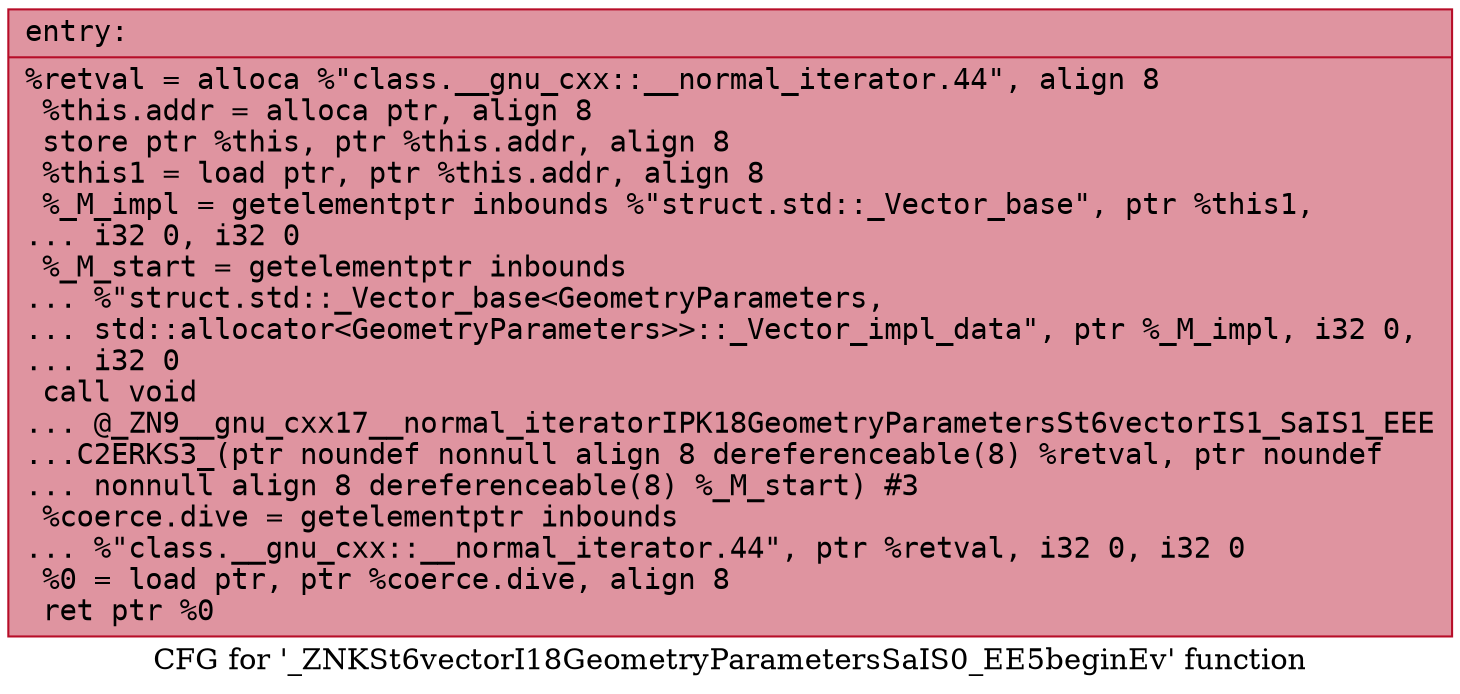 digraph "CFG for '_ZNKSt6vectorI18GeometryParametersSaIS0_EE5beginEv' function" {
	label="CFG for '_ZNKSt6vectorI18GeometryParametersSaIS0_EE5beginEv' function";

	Node0x562c4e6535e0 [shape=record,color="#b70d28ff", style=filled, fillcolor="#b70d2870" fontname="Courier",label="{entry:\l|  %retval = alloca %\"class.__gnu_cxx::__normal_iterator.44\", align 8\l  %this.addr = alloca ptr, align 8\l  store ptr %this, ptr %this.addr, align 8\l  %this1 = load ptr, ptr %this.addr, align 8\l  %_M_impl = getelementptr inbounds %\"struct.std::_Vector_base\", ptr %this1,\l... i32 0, i32 0\l  %_M_start = getelementptr inbounds\l... %\"struct.std::_Vector_base\<GeometryParameters,\l... std::allocator\<GeometryParameters\>\>::_Vector_impl_data\", ptr %_M_impl, i32 0,\l... i32 0\l  call void\l... @_ZN9__gnu_cxx17__normal_iteratorIPK18GeometryParametersSt6vectorIS1_SaIS1_EEE\l...C2ERKS3_(ptr noundef nonnull align 8 dereferenceable(8) %retval, ptr noundef\l... nonnull align 8 dereferenceable(8) %_M_start) #3\l  %coerce.dive = getelementptr inbounds\l... %\"class.__gnu_cxx::__normal_iterator.44\", ptr %retval, i32 0, i32 0\l  %0 = load ptr, ptr %coerce.dive, align 8\l  ret ptr %0\l}"];
}
